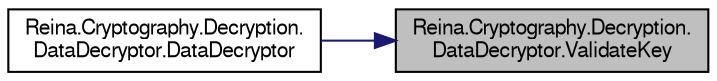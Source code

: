 digraph "Reina.Cryptography.Decryption.DataDecryptor.ValidateKey"
{
 // LATEX_PDF_SIZE
  edge [fontname="FreeSans",fontsize="10",labelfontname="FreeSans",labelfontsize="10"];
  node [fontname="FreeSans",fontsize="10",shape=record];
  rankdir="RL";
  Node1 [label="Reina.Cryptography.Decryption.\lDataDecryptor.ValidateKey",height=0.2,width=0.4,color="black", fillcolor="grey75", style="filled", fontcolor="black",tooltip="Validates the length of the provided cryptographic key."];
  Node1 -> Node2 [dir="back",color="midnightblue",fontsize="10",style="solid",fontname="FreeSans"];
  Node2 [label="Reina.Cryptography.Decryption.\lDataDecryptor.DataDecryptor",height=0.2,width=0.4,color="black", fillcolor="white", style="filled",URL="$class_reina_1_1_cryptography_1_1_decryption_1_1_data_decryptor.html#aae67b96161a0702a5dbe2191f28ee0f2",tooltip="Initializes a new instance of the DataDecryptor class with the specified keys for Twofish,..."];
}
